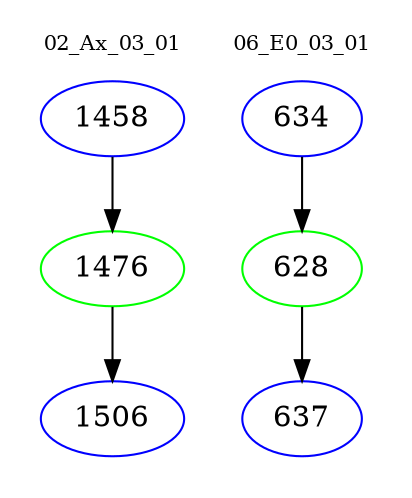 digraph{
subgraph cluster_0 {
color = white
label = "02_Ax_03_01";
fontsize=10;
T0_1458 [label="1458", color="blue"]
T0_1458 -> T0_1476 [color="black"]
T0_1476 [label="1476", color="green"]
T0_1476 -> T0_1506 [color="black"]
T0_1506 [label="1506", color="blue"]
}
subgraph cluster_1 {
color = white
label = "06_E0_03_01";
fontsize=10;
T1_634 [label="634", color="blue"]
T1_634 -> T1_628 [color="black"]
T1_628 [label="628", color="green"]
T1_628 -> T1_637 [color="black"]
T1_637 [label="637", color="blue"]
}
}

